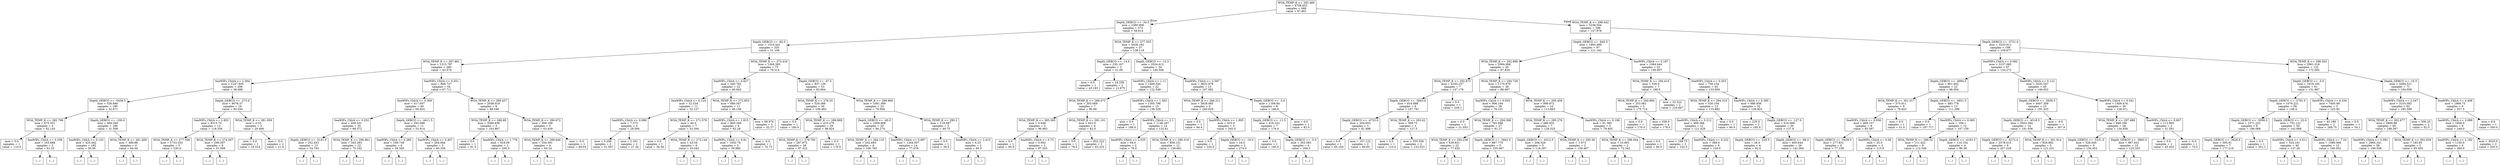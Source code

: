 digraph Tree {
node [shape=box] ;
0 [label="WOA_TEMP_K <= 292.469\nmse = 4708.653\nsamples = 668\nvalue = 97.801"] ;
1 [label="Depth_GEBCO <= -34.5\nmse = 2380.906\nsamples = 372\nvalue = 58.814"] ;
0 -> 1 [labeldistance=2.5, labelangle=45, headlabel="True"] ;
2 [label="Depth_GEBCO <= -82.0\nmse = 1510.441\nsamples = 335\nvalue = 51.106"] ;
1 -> 2 ;
3 [label="WOA_TEMP_K <= 287.881\nmse = 1315.787\nsamples = 260\nvalue = 43.574"] ;
2 -> 3 ;
4 [label="SeaWIFs_ChlrA <= 2.364\nmse = 1247.405\nsamples = 206\nvalue = 36.688"] ;
3 -> 4 ;
5 [label="Depth_GEBCO <= -5438.5\nmse = 526.686\nsamples = 190\nvalue = 32.671"] ;
4 -> 5 ;
6 [label="WOA_TEMP_K <= 282.798\nmse = 675.551\nsamples = 4\nvalue = 82.143"] ;
5 -> 6 ;
7 [label="mse = 0.0\nsamples = 1\nvalue = 110.0"] ;
6 -> 7 ;
8 [label="SeaWIFs_ChlrA <= 0.359\nmse = 163.688\nsamples = 3\nvalue = 61.25"] ;
6 -> 8 ;
9 [label="(...)"] ;
8 -> 9 ;
10 [label="(...)"] ;
8 -> 10 ;
13 [label="Depth_GEBCO <= -100.0\nmse = 464.349\nsamples = 186\nvalue = 31.509"] ;
5 -> 13 ;
14 [label="SeaWIFs_ChlrA <= 0.143\nmse = 425.442\nsamples = 182\nvalue = 30.38"] ;
13 -> 14 ;
15 [label="(...)"] ;
14 -> 15 ;
36 [label="(...)"] ;
14 -> 36 ;
299 [label="WOA_TEMP_K <= 281.408\nmse = 489.88\nsamples = 4\nvalue = 64.04"] ;
13 -> 299 ;
300 [label="(...)"] ;
299 -> 300 ;
303 [label="(...)"] ;
299 -> 303 ;
306 [label="Depth_GEBCO <= -273.0\nmse = 8076.37\nsamples = 16\nvalue = 95.034"] ;
4 -> 306 ;
307 [label="SeaWIFs_ChlrA <= 2.852\nmse = 8315.74\nsamples = 13\nvalue = 118.356"] ;
306 -> 307 ;
308 [label="WOA_TEMP_K <= 277.506\nmse = 1733.333\nsamples = 5\nvalue = 230.0"] ;
307 -> 308 ;
309 [label="(...)"] ;
308 -> 309 ;
310 [label="(...)"] ;
308 -> 310 ;
311 [label="WOA_TEMP_K <= 274.007\nmse = 299.297\nsamples = 8\nvalue = 51.369"] ;
307 -> 311 ;
312 [label="(...)"] ;
311 -> 312 ;
319 [label="(...)"] ;
311 -> 319 ;
322 [label="WOA_TEMP_K <= 281.059\nmse = 0.53\nsamples = 3\nvalue = 20.406"] ;
306 -> 322 ;
323 [label="mse = 0.0\nsamples = 1\nvalue = 19.514"] ;
322 -> 323 ;
324 [label="mse = -0.0\nsamples = 2\nvalue = 21.0"] ;
322 -> 324 ;
325 [label="SeaWIFs_ChlrA <= 0.551\nmse = 806.727\nsamples = 54\nvalue = 67.711"] ;
3 -> 325 ;
326 [label="SeaWIFs_ChlrA <= 0.369\nmse = 417.007\nsamples = 46\nvalue = 64.624"] ;
325 -> 326 ;
327 [label="SeaWIFs_ChlrA <= 0.252\nmse = 406.531\nsamples = 35\nvalue = 68.372"] ;
326 -> 327 ;
328 [label="Depth_GEBCO <= -5141.0\nmse = 252.453\nsamples = 13\nvalue = 54.793"] ;
327 -> 328 ;
329 [label="(...)"] ;
328 -> 329 ;
330 [label="(...)"] ;
328 -> 330 ;
353 [label="WOA_TEMP_K <= 290.861\nmse = 345.283\nsamples = 22\nvalue = 75.162"] ;
327 -> 353 ;
354 [label="(...)"] ;
353 -> 354 ;
381 [label="(...)"] ;
353 -> 381 ;
390 [label="Depth_GEBCO <= -4411.5\nmse = 292.098\nsamples = 11\nvalue = 53.914"] ;
326 -> 390 ;
391 [label="SeaWIFs_ChlrA <= 0.385\nmse = 199.738\nsamples = 6\nvalue = 59.345"] ;
390 -> 391 ;
392 [label="(...)"] ;
391 -> 392 ;
397 [label="(...)"] ;
391 -> 397 ;
402 [label="SeaWIFs_ChlrA <= 0.407\nmse = 264.944\nsamples = 5\nvalue = 40.338"] ;
390 -> 402 ;
403 [label="(...)"] ;
402 -> 403 ;
406 [label="(...)"] ;
402 -> 406 ;
411 [label="WOA_TEMP_K <= 289.437\nmse = 2938.919\nsamples = 8\nvalue = 88.546"] ;
325 -> 411 ;
412 [label="WOA_TEMP_K <= 288.89\nmse = 3266.836\nsamples = 3\nvalue = 163.867"] ;
411 -> 412 ;
413 [label="mse = 0.0\nsamples = 1\nvalue = 91.0"] ;
412 -> 413 ;
414 [label="SeaWIFs_ChlrA <= 1.779\nmse = 918.09\nsamples = 2\nvalue = 200.3"] ;
412 -> 414 ;
415 [label="(...)"] ;
414 -> 415 ;
416 [label="(...)"] ;
414 -> 416 ;
417 [label="WOA_TEMP_K <= 290.672\nmse = 308.168\nsamples = 5\nvalue = 63.439"] ;
411 -> 417 ;
418 [label="WOA_TEMP_K <= 289.646\nmse = 254.591\nsamples = 4\nvalue = 60.24"] ;
417 -> 418 ;
419 [label="(...)"] ;
418 -> 419 ;
420 [label="(...)"] ;
418 -> 420 ;
423 [label="mse = -0.0\nsamples = 1\nvalue = 89.03"] ;
417 -> 423 ;
424 [label="WOA_TEMP_K <= 273.418\nmse = 1268.385\nsamples = 75\nvalue = 78.314"] ;
2 -> 424 ;
425 [label="SeaWIFs_ChlrA <= 0.627\nmse = 440.782\nsamples = 22\nvalue = 40.643"] ;
424 -> 425 ;
426 [label="SeaWIFs_ChlrA <= 0.124\nmse = 32.534\nsamples = 11\nvalue = 32.127"] ;
425 -> 426 ;
427 [label="SeaWIFs_ChlrA <= 0.089\nmse = 7.375\nsamples = 4\nvalue = 29.594"] ;
426 -> 427 ;
428 [label="mse = 5.206\nsamples = 2\nvalue = 31.097"] ;
427 -> 428 ;
429 [label="mse = 2.161\nsamples = 2\nvalue = 27.34"] ;
427 -> 429 ;
430 [label="WOA_TEMP_K <= 271.579\nmse = 40.3\nsamples = 7\nvalue = 33.394"] ;
426 -> 430 ;
431 [label="mse = 0.0\nsamples = 1\nvalue = 36.56"] ;
430 -> 431 ;
432 [label="WOA_TEMP_K <= 272.144\nmse = 43.54\nsamples = 6\nvalue = 33.042"] ;
430 -> 432 ;
433 [label="(...)"] ;
432 -> 433 ;
434 [label="(...)"] ;
432 -> 434 ;
435 [label="WOA_TEMP_K <= 272.853\nmse = 680.547\nsamples = 11\nvalue = 48.158"] ;
425 -> 435 ;
436 [label="SeaWIFs_ChlrA <= 1.815\nmse = 800.349\nsamples = 6\nvalue = 62.28"] ;
435 -> 436 ;
437 [label="SeaWIFs_ChlrA <= 0.91\nmse = 1002.79\nsamples = 5\nvalue = 59.866"] ;
436 -> 437 ;
438 [label="(...)"] ;
437 -> 438 ;
439 [label="(...)"] ;
437 -> 439 ;
440 [label="mse = -0.0\nsamples = 1\nvalue = 70.73"] ;
436 -> 440 ;
441 [label="mse = 68.974\nsamples = 5\nvalue = 32.27"] ;
435 -> 441 ;
442 [label="Depth_GEBCO <= -47.5\nmse = 837.139\nsamples = 53\nvalue = 92.664"] ;
424 -> 442 ;
443 [label="WOA_TEMP_K <= 278.33\nmse = 526.366\nsamples = 30\nvalue = 100.483"] ;
442 -> 443 ;
444 [label="mse = 0.0\nsamples = 1\nvalue = 180.0"] ;
443 -> 444 ;
445 [label="WOA_TEMP_K <= 289.869\nmse = 410.276\nsamples = 29\nvalue = 98.924"] ;
443 -> 445 ;
446 [label="WOA_TEMP_K <= 279.795\nmse = 287.672\nsamples = 28\nvalue = 97.322"] ;
445 -> 446 ;
447 [label="(...)"] ;
446 -> 447 ;
448 [label="(...)"] ;
446 -> 448 ;
475 [label="mse = 0.0\nsamples = 1\nvalue = 179.0"] ;
445 -> 475 ;
476 [label="WOA_TEMP_K <= 289.969\nmse = 1081.369\nsamples = 23\nvalue = 79.958"] ;
442 -> 476 ;
477 [label="Depth_GEBCO <= -40.0\nmse = 1069.908\nsamples = 20\nvalue = 84.274"] ;
476 -> 477 ;
478 [label="WOA_TEMP_K <= 284.133\nmse = 202.693\nsamples = 6\nvalue = 100.765"] ;
477 -> 478 ;
479 [label="(...)"] ;
478 -> 479 ;
482 [label="(...)"] ;
478 -> 482 ;
489 [label="SeaWIFs_ChlrA <= 0.897\nmse = 1264.507\nsamples = 14\nvalue = 77.678"] ;
477 -> 489 ;
490 [label="(...)"] ;
489 -> 490 ;
493 [label="(...)"] ;
489 -> 493 ;
500 [label="WOA_TEMP_K <= 290.2\nmse = 118.687\nsamples = 3\nvalue = 49.75"] ;
476 -> 500 ;
501 [label="mse = 0.0\nsamples = 1\nvalue = 39.0"] ;
500 -> 501 ;
502 [label="SeaWIFs_ChlrA <= 2.415\nmse = 6.25\nsamples = 2\nvalue = 60.5"] ;
500 -> 502 ;
503 [label="(...)"] ;
502 -> 503 ;
504 [label="(...)"] ;
502 -> 504 ;
505 [label="WOA_TEMP_K <= 277.555\nmse = 4436.192\nsamples = 37\nvalue = 138.119"] ;
1 -> 505 ;
506 [label="Depth_GEBCO <= -14.0\nmse = 230.167\nsamples = 3\nvalue = 31.06"] ;
505 -> 506 ;
507 [label="mse = 0.0\nsamples = 1\nvalue = 43.183"] ;
506 -> 507 ;
508 [label="mse = 24.256\nsamples = 2\nvalue = 12.875"] ;
506 -> 508 ;
509 [label="Depth_GEBCO <= -12.5\nmse = 3534.612\nsamples = 34\nvalue = 149.508"] ;
505 -> 509 ;
510 [label="SeaWIFs_ChlrA <= 1.11\nmse = 1469.544\nsamples = 22\nvalue = 122.549"] ;
509 -> 510 ;
511 [label="WOA_TEMP_K <= 289.473\nmse = 303.069\nsamples = 7\nvalue = 90.99"] ;
510 -> 511 ;
512 [label="WOA_TEMP_K <= 283.365\nmse = 0.648\nsamples = 3\nvalue = 96.983"] ;
511 -> 512 ;
513 [label="mse = 0.0\nsamples = 1\nvalue = 95.9"] ;
512 -> 513 ;
514 [label="SeaWIFs_ChlrA <= 0.75\nmse = 0.092\nsamples = 2\nvalue = 97.525"] ;
512 -> 514 ;
515 [label="(...)"] ;
514 -> 515 ;
516 [label="(...)"] ;
514 -> 516 ;
517 [label="WOA_TEMP_K <= 291.101\nmse = 622.0\nsamples = 4\nvalue = 82.0"] ;
511 -> 517 ;
518 [label="mse = 0.0\nsamples = 1\nvalue = 78.0"] ;
517 -> 518 ;
519 [label="mse = 822.222\nsamples = 3\nvalue = 83.333"] ;
517 -> 519 ;
520 [label="SeaWIFs_ChlrA <= 1.563\nmse = 1305.796\nsamples = 15\nvalue = 138.329"] ;
510 -> 520 ;
521 [label="mse = 0.0\nsamples = 1\nvalue = 188.0"] ;
520 -> 521 ;
522 [label="SeaWIFs_ChlrA <= 2.1\nmse = 1146.287\nsamples = 14\nvalue = 132.81"] ;
520 -> 522 ;
523 [label="SeaWIFs_ChlrA <= 2.035\nmse = 64.0\nsamples = 2\nvalue = 78.0"] ;
522 -> 523 ;
524 [label="(...)"] ;
523 -> 524 ;
525 [label="(...)"] ;
523 -> 525 ;
526 [label="WOA_TEMP_K <= 290.519\nmse = 859.121\nsamples = 12\nvalue = 139.661"] ;
522 -> 526 ;
527 [label="(...)"] ;
526 -> 527 ;
536 [label="(...)"] ;
526 -> 536 ;
549 [label="SeaWIFs_ChlrA <= 2.567\nmse = 3632.979\nsamples = 12\nvalue = 197.082"] ;
509 -> 549 ;
550 [label="WOA_TEMP_K <= 284.211\nmse = 3928.085\nsamples = 4\nvalue = 240.629"] ;
549 -> 550 ;
551 [label="mse = 0.0\nsamples = 1\nvalue = 94.4"] ;
550 -> 551 ;
552 [label="SeaWIFs_ChlrA <= 1.905\nmse = 425.0\nsamples = 3\nvalue = 265.0"] ;
550 -> 552 ;
553 [label="mse = 0.0\nsamples = 1\nvalue = 220.0"] ;
552 -> 553 ;
554 [label="Depth_GEBCO <= -10.0\nmse = 24.0\nsamples = 2\nvalue = 274.0"] ;
552 -> 554 ;
555 [label="(...)"] ;
554 -> 555 ;
556 [label="(...)"] ;
554 -> 556 ;
557 [label="Depth_GEBCO <= -3.0\nmse = 1169.84\nsamples = 8\nvalue = 166.6"] ;
549 -> 557 ;
558 [label="Depth_GEBCO <= -11.5\nmse = 416.222\nsamples = 7\nvalue = 176.0"] ;
557 -> 558 ;
559 [label="mse = 0.0\nsamples = 1\nvalue = 195.0"] ;
558 -> 559 ;
560 [label="Depth_GEBCO <= -5.5\nmse = 353.583\nsamples = 6\nvalue = 166.5"] ;
558 -> 560 ;
561 [label="(...)"] ;
560 -> 561 ;
570 [label="(...)"] ;
560 -> 570 ;
571 [label="mse = 0.0\nsamples = 1\nvalue = 82.0"] ;
557 -> 571 ;
572 [label="WOA_TEMP_K <= 296.442\nmse = 3238.504\nsamples = 296\nvalue = 147.878"] ;
0 -> 572 [labeldistance=2.5, labelangle=-45, headlabel="False"] ;
573 [label="Depth_GEBCO <= -845.5\nmse = 1993.499\nsamples = 97\nvalue = 121.162"] ;
572 -> 573 ;
574 [label="WOA_TEMP_K <= 292.898\nmse = 2094.066\nsamples = 45\nvalue = 97.834"] ;
573 -> 574 ;
575 [label="WOA_TEMP_K <= 292.873\nmse = 4193.237\nsamples = 7\nvalue = 147.176"] ;
574 -> 575 ;
576 [label="Depth_GEBCO <= -3843.0\nmse = 816.898\nsamples = 6\nvalue = 107.781"] ;
575 -> 576 ;
577 [label="Depth_GEBCO <= -4733.0\nmse = 204.653\nsamples = 3\nvalue = 81.488"] ;
576 -> 577 ;
578 [label="mse = 0.0\nsamples = 1\nvalue = 65.164"] ;
577 -> 578 ;
579 [label="mse = 107.122\nsamples = 2\nvalue = 89.65"] ;
577 -> 579 ;
580 [label="WOA_TEMP_K <= 292.62\nmse = 368.75\nsamples = 3\nvalue = 127.5"] ;
576 -> 580 ;
581 [label="mse = 0.0\nsamples = 1\nvalue = 110.0"] ;
580 -> 581 ;
582 [label="mse = 355.556\nsamples = 2\nvalue = 133.333"] ;
580 -> 582 ;
583 [label="mse = 0.0\nsamples = 1\nvalue = 239.1"] ;
575 -> 583 ;
584 [label="WOA_TEMP_K <= 294.728\nmse = 1170.979\nsamples = 38\nvalue = 88.697"] ;
574 -> 584 ;
585 [label="SeaWIFs_ChlrA <= 0.055\nmse = 906.194\nsamples = 28\nvalue = 78.101"] ;
584 -> 585 ;
586 [label="mse = 0.0\nsamples = 1\nvalue = 21.053"] ;
585 -> 586 ;
587 [label="WOA_TEMP_K <= 294.308\nmse = 765.688\nsamples = 27\nvalue = 81.27"] ;
585 -> 587 ;
588 [label="WOA_TEMP_K <= 294.238\nmse = 639.931\nsamples = 22\nvalue = 77.432"] ;
587 -> 588 ;
589 [label="(...)"] ;
588 -> 589 ;
626 [label="(...)"] ;
588 -> 626 ;
627 [label="Depth_GEBCO <= -3942.0\nmse = 887.779\nsamples = 5\nvalue = 105.067"] ;
587 -> 627 ;
628 [label="(...)"] ;
627 -> 628 ;
629 [label="(...)"] ;
627 -> 629 ;
636 [label="WOA_TEMP_K <= 295.459\nmse = 899.872\nsamples = 10\nvalue = 113.863"] ;
584 -> 636 ;
637 [label="WOA_TEMP_K <= 295.276\nmse = 486.932\nsamples = 7\nvalue = 129.525"] ;
636 -> 637 ;
638 [label="Depth_GEBCO <= -4312.5\nmse = 206.526\nsamples = 5\nvalue = 118.297"] ;
637 -> 638 ;
639 [label="(...)"] ;
638 -> 639 ;
644 [label="(...)"] ;
638 -> 644 ;
647 [label="WOA_TEMP_K <= 295.36\nmse = 1.973\nsamples = 2\nvalue = 159.467"] ;
637 -> 647 ;
648 [label="(...)"] ;
647 -> 648 ;
649 [label="(...)"] ;
647 -> 649 ;
650 [label="SeaWIFs_ChlrA <= 0.198\nmse = 81.365\nsamples = 3\nvalue = 79.405"] ;
636 -> 650 ;
651 [label="WOA_TEMP_K <= 296.044\nmse = 10.891\nsamples = 2\nvalue = 72.342"] ;
650 -> 651 ;
652 [label="(...)"] ;
651 -> 652 ;
653 [label="(...)"] ;
651 -> 653 ;
654 [label="mse = 0.0\nsamples = 1\nvalue = 90.0"] ;
650 -> 654 ;
655 [label="SeaWIFs_ChlrA <= 0.187\nmse = 1064.644\nsamples = 52\nvalue = 140.807"] ;
573 -> 655 ;
656 [label="WOA_TEMP_K <= 294.415\nmse = 536.0\nsamples = 7\nvalue = 188.0"] ;
655 -> 656 ;
657 [label="WOA_TEMP_K <= 293.984\nmse = 253.061\nsamples = 5\nvalue = 175.714"] ;
656 -> 657 ;
658 [label="mse = 0.0\nsamples = 1\nvalue = 170.0"] ;
657 -> 658 ;
659 [label="mse = 336.0\nsamples = 4\nvalue = 178.0"] ;
657 -> 659 ;
660 [label="mse = 22.222\nsamples = 2\nvalue = 216.667"] ;
656 -> 660 ;
661 [label="SeaWIFs_ChlrA <= 0.353\nmse = 756.154\nsamples = 45\nvalue = 133.656"] ;
655 -> 661 ;
662 [label="WOA_TEMP_K <= 294.315\nmse = 530.104\nsamples = 13\nvalue = 115.882"] ;
661 -> 662 ;
663 [label="SeaWIFs_ChlrA <= 0.212\nmse = 469.388\nsamples = 12\nvalue = 121.429"] ;
662 -> 663 ;
664 [label="mse = 168.75\nsamples = 3\nvalue = 102.5"] ;
663 -> 664 ;
665 [label="SeaWIFs_ChlrA <= 0.232\nmse = 389.0\nsamples = 9\nvalue = 129.0"] ;
663 -> 665 ;
666 [label="(...)"] ;
665 -> 666 ;
667 [label="(...)"] ;
665 -> 667 ;
670 [label="mse = 0.0\nsamples = 1\nvalue = 90.0"] ;
662 -> 670 ;
671 [label="SeaWIFs_ChlrA <= 0.395\nmse = 686.956\nsamples = 32\nvalue = 139.822"] ;
661 -> 671 ;
672 [label="mse = 225.0\nsamples = 2\nvalue = 185.0"] ;
671 -> 672 ;
673 [label="Depth_GEBCO <= -127.0\nmse = 616.066\nsamples = 30\nvalue = 137.9"] ;
671 -> 673 ;
674 [label="Depth_GEBCO <= -229.5\nmse = 26.0\nsamples = 4\nvalue = 92.0"] ;
673 -> 674 ;
675 [label="(...)"] ;
674 -> 675 ;
676 [label="(...)"] ;
674 -> 676 ;
681 [label="Depth_GEBCO <= -86.0\nmse = 405.644\nsamples = 26\nvalue = 143.364"] ;
673 -> 681 ;
682 [label="(...)"] ;
681 -> 682 ;
683 [label="(...)"] ;
681 -> 683 ;
712 [label="Depth_GEBCO <= -3721.0\nmse = 3333.911\nsamples = 199\nvalue = 159.677"] ;
572 -> 712 ;
713 [label="SeaWIFs_ChlrA <= 0.082\nmse = 3137.065\nsamples = 67\nvalue = 134.272"] ;
712 -> 713 ;
714 [label="Depth_GEBCO <= -4994.5\nmse = 801.402\nsamples = 22\nvalue = 98.054"] ;
713 -> 714 ;
715 [label="WOA_TEMP_K <= 301.017\nmse = 575.911\nsamples = 9\nvalue = 76.925"] ;
714 -> 715 ;
716 [label="SeaWIFs_ChlrA <= 0.056\nmse = 469.157\nsamples = 8\nvalue = 85.567"] ;
715 -> 716 ;
717 [label="Depth_GEBCO <= -5439.0\nmse = 277.831\nsamples = 6\nvalue = 77.158"] ;
716 -> 717 ;
718 [label="(...)"] ;
717 -> 718 ;
725 [label="(...)"] ;
717 -> 725 ;
726 [label="SeaWIFs_ChlrA <= 0.06\nmse = 25.0\nsamples = 2\nvalue = 115.0"] ;
716 -> 726 ;
727 [label="(...)"] ;
726 -> 727 ;
728 [label="(...)"] ;
726 -> 728 ;
729 [label="mse = 0.0\nsamples = 1\nvalue = 51.0"] ;
715 -> 729 ;
730 [label="Depth_GEBCO <= -4931.5\nmse = 483.778\nsamples = 13\nvalue = 111.399"] ;
714 -> 730 ;
731 [label="mse = 0.0\nsamples = 1\nvalue = 187.717"] ;
730 -> 731 ;
732 [label="SeaWIFs_ChlrA <= 0.065\nmse = 169.1\nsamples = 12\nvalue = 107.159"] ;
730 -> 732 ;
733 [label="WOA_TEMP_K <= 299.52\nmse = 111.422\nsamples = 8\nvalue = 112.549"] ;
732 -> 733 ;
734 [label="(...)"] ;
733 -> 734 ;
743 [label="(...)"] ;
733 -> 743 ;
746 [label="Depth_GEBCO <= -4183.5\nmse = 110.154\nsamples = 4\nvalue = 96.38"] ;
732 -> 746 ;
747 [label="(...)"] ;
746 -> 747 ;
752 [label="(...)"] ;
746 -> 752 ;
753 [label="SeaWIFs_ChlrA <= 0.122\nmse = 3335.347\nsamples = 45\nvalue = 149.652"] ;
713 -> 753 ;
754 [label="Depth_GEBCO <= -3939.5\nmse = 4407.309\nsamples = 15\nvalue = 191.203"] ;
753 -> 754 ;
755 [label="Depth_GEBCO <= -4518.5\nmse = 3503.394\nsamples = 14\nvalue = 181.056"] ;
754 -> 755 ;
756 [label="Depth_GEBCO <= -5272.0\nmse = 2378.415\nsamples = 9\nvalue = 207.229"] ;
755 -> 756 ;
757 [label="(...)"] ;
756 -> 757 ;
758 [label="(...)"] ;
756 -> 758 ;
769 [label="WOA_TEMP_K <= 301.814\nmse = 929.892\nsamples = 5\nvalue = 121.231"] ;
755 -> 769 ;
770 [label="(...)"] ;
769 -> 770 ;
777 [label="(...)"] ;
769 -> 777 ;
778 [label="mse = -0.0\nsamples = 1\nvalue = 307.9"] ;
754 -> 778 ;
779 [label="SeaWIFs_ChlrA <= 0.541\nmse = 1409.476\nsamples = 30\nvalue = 128.011"] ;
753 -> 779 ;
780 [label="WOA_TEMP_K <= 297.489\nmse = 948.166\nsamples = 28\nvalue = 134.958"] ;
779 -> 780 ;
781 [label="Depth_GEBCO <= -5231.0\nmse = 526.045\nsamples = 9\nvalue = 150.452"] ;
780 -> 781 ;
782 [label="(...)"] ;
781 -> 782 ;
785 [label="(...)"] ;
781 -> 785 ;
798 [label="Depth_GEBCO <= -3863.5\nmse = 967.641\nsamples = 19\nvalue = 125.203"] ;
780 -> 798 ;
799 [label="(...)"] ;
798 -> 799 ;
830 [label="(...)"] ;
798 -> 830 ;
835 [label="SeaWIFs_ChlrA <= 0.607\nmse = 112.965\nsamples = 2\nvalue = 51.591"] ;
779 -> 835 ;
836 [label="mse = 0.0\nsamples = 1\nvalue = 45.455"] ;
835 -> 836 ;
837 [label="mse = -0.0\nsamples = 1\nvalue = 70.0"] ;
835 -> 837 ;
838 [label="WOA_TEMP_K <= 298.503\nmse = 2961.018\nsamples = 132\nvalue = 172.082"] ;
712 -> 838 ;
839 [label="Depth_GEBCO <= -5.0\nmse = 1619.165\nsamples = 61\nvalue = 151.887"] ;
838 -> 839 ;
840 [label="Depth_GEBCO <= -2791.0\nmse = 1076.221\nsamples = 58\nvalue = 148.4"] ;
839 -> 840 ;
841 [label="Depth_GEBCO <= -3058.0\nmse = 1571.222\nsamples = 8\nvalue = 186.068"] ;
840 -> 841 ;
842 [label="Depth_GEBCO <= -3626.5\nmse = 595.91\nsamples = 7\nvalue = 177.219"] ;
841 -> 842 ;
843 [label="(...)"] ;
842 -> 843 ;
844 [label="(...)"] ;
842 -> 844 ;
855 [label="mse = 0.0\nsamples = 1\nvalue = 301.1"] ;
841 -> 855 ;
856 [label="Depth_GEBCO <= -22.0\nmse = 752.122\nsamples = 50\nvalue = 142.668"] ;
840 -> 856 ;
857 [label="SeaWIFs_ChlrA <= 3.511\nmse = 524.181\nsamples = 40\nvalue = 137.26"] ;
856 -> 857 ;
858 [label="(...)"] ;
857 -> 858 ;
911 [label="(...)"] ;
857 -> 911 ;
912 [label="SeaWIFs_ChlrA <= 7.24\nmse = 1089.569\nsamples = 10\nvalue = 160.952"] ;
856 -> 912 ;
913 [label="(...)"] ;
912 -> 913 ;
920 [label="(...)"] ;
912 -> 920 ;
923 [label="SeaWIFs_ChlrA <= 6.334\nmse = 7405.69\nsamples = 3\nvalue = 225.82"] ;
839 -> 923 ;
924 [label="mse = 42.188\nsamples = 2\nvalue = 268.75"] ;
923 -> 924 ;
925 [label="mse = 0.0\nsamples = 1\nvalue = 54.1"] ;
923 -> 925 ;
926 [label="Depth_GEBCO <= -16.5\nmse = 3494.521\nsamples = 71\nvalue = 194.058"] ;
838 -> 926 ;
927 [label="SeaWIFs_ChlrA <= 2.347\nmse = 3103.082\nsamples = 62\nvalue = 185.599"] ;
926 -> 927 ;
928 [label="WOA_TEMP_K <= 302.677\nmse = 2809.88\nsamples = 60\nvalue = 188.397"] ;
927 -> 928 ;
929 [label="SeaWIFs_ChlrA <= 0.092\nmse = 2665.341\nsamples = 58\nvalue = 190.558"] ;
928 -> 929 ;
930 [label="(...)"] ;
929 -> 930 ;
939 [label="(...)"] ;
929 -> 939 ;
1002 [label="WOA_TEMP_K <= 302.929\nmse = 185.95\nsamples = 2\nvalue = 95.455"] ;
928 -> 1002 ;
1003 [label="(...)"] ;
1002 -> 1003 ;
1004 [label="(...)"] ;
1002 -> 1004 ;
1005 [label="mse = 506.25\nsamples = 2\nvalue = 62.5"] ;
927 -> 1005 ;
1006 [label="SeaWIFs_ChlrA <= 4.408\nmse = 1868.75\nsamples = 9\nvalue = 257.5"] ;
926 -> 1006 ;
1007 [label="SeaWIFs_ChlrA <= 2.989\nmse = 1809.0\nsamples = 8\nvalue = 249.0"] ;
1006 -> 1007 ;
1008 [label="SeaWIFs_ChlrA <= 2.182\nmse = 1150.0\nsamples = 6\nvalue = 260.0"] ;
1007 -> 1008 ;
1009 [label="(...)"] ;
1008 -> 1009 ;
1014 [label="(...)"] ;
1008 -> 1014 ;
1015 [label="mse = 2025.0\nsamples = 2\nvalue = 205.0"] ;
1007 -> 1015 ;
1016 [label="mse = 0.0\nsamples = 1\nvalue = 300.0"] ;
1006 -> 1016 ;
}